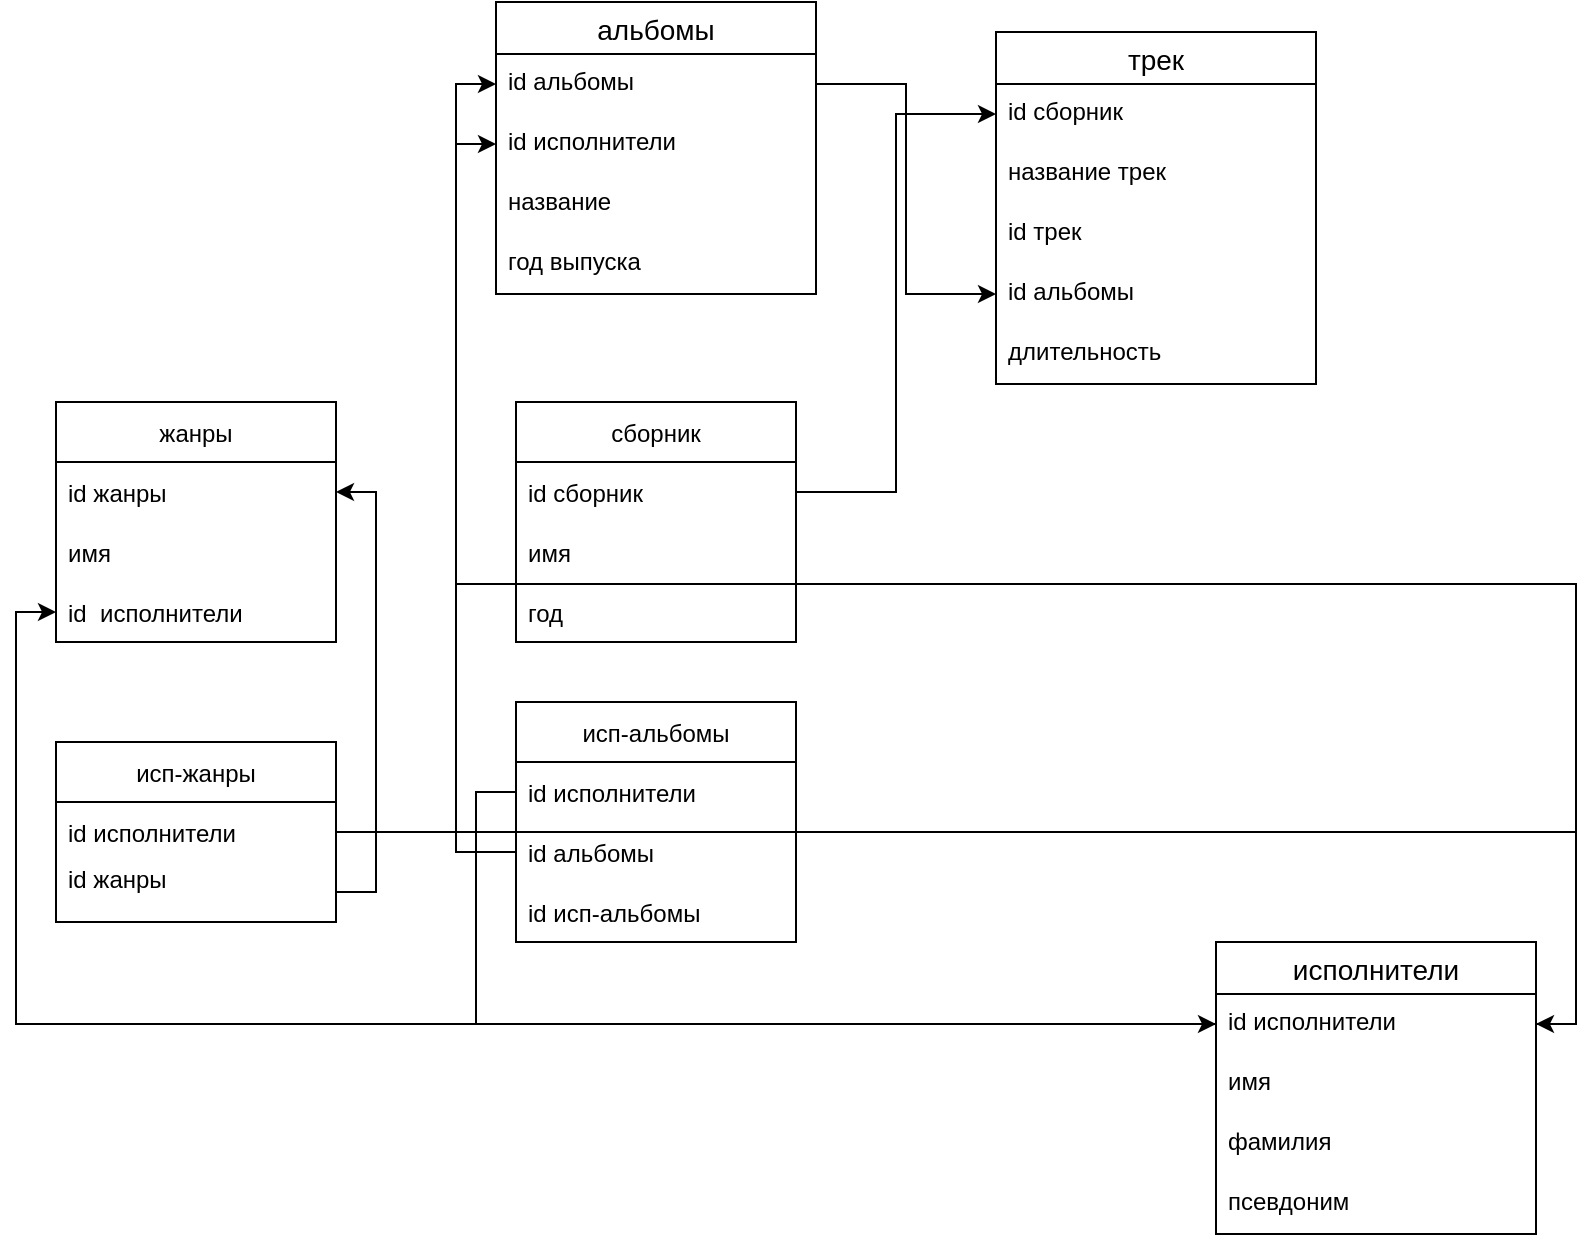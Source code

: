 <mxfile version="16.5.3" type="device"><diagram id="m_ngt21zJjaqvxrtlS8N" name="Page-1"><mxGraphModel dx="1756" dy="633" grid="1" gridSize="10" guides="1" tooltips="1" connect="1" arrows="1" fold="1" page="1" pageScale="1" pageWidth="827" pageHeight="1169" math="0" shadow="0"><root><mxCell id="0"/><mxCell id="1" parent="0"/><mxCell id="5cn17rSswvAOrcBsLiiH-7" value="исполнители" style="swimlane;fontStyle=0;childLayout=stackLayout;horizontal=1;startSize=26;horizontalStack=0;resizeParent=1;resizeParentMax=0;resizeLast=0;collapsible=1;marginBottom=0;align=center;fontSize=14;" parent="1" vertex="1"><mxGeometry x="600" y="490" width="160" height="146" as="geometry"/></mxCell><mxCell id="5cn17rSswvAOrcBsLiiH-8" value="id исполнители" style="text;strokeColor=none;fillColor=none;spacingLeft=4;spacingRight=4;overflow=hidden;rotatable=0;points=[[0,0.5],[1,0.5]];portConstraint=eastwest;fontSize=12;" parent="5cn17rSswvAOrcBsLiiH-7" vertex="1"><mxGeometry y="26" width="160" height="30" as="geometry"/></mxCell><mxCell id="5cn17rSswvAOrcBsLiiH-9" value="имя&#10;" style="text;strokeColor=none;fillColor=none;spacingLeft=4;spacingRight=4;overflow=hidden;rotatable=0;points=[[0,0.5],[1,0.5]];portConstraint=eastwest;fontSize=12;" parent="5cn17rSswvAOrcBsLiiH-7" vertex="1"><mxGeometry y="56" width="160" height="30" as="geometry"/></mxCell><mxCell id="5cn17rSswvAOrcBsLiiH-10" value="фамилия" style="text;strokeColor=none;fillColor=none;spacingLeft=4;spacingRight=4;overflow=hidden;rotatable=0;points=[[0,0.5],[1,0.5]];portConstraint=eastwest;fontSize=12;" parent="5cn17rSswvAOrcBsLiiH-7" vertex="1"><mxGeometry y="86" width="160" height="30" as="geometry"/></mxCell><mxCell id="5cn17rSswvAOrcBsLiiH-12" value="псевдоним" style="text;strokeColor=none;fillColor=none;spacingLeft=4;spacingRight=4;overflow=hidden;rotatable=0;points=[[0,0.5],[1,0.5]];portConstraint=eastwest;fontSize=12;" parent="5cn17rSswvAOrcBsLiiH-7" vertex="1"><mxGeometry y="116" width="160" height="30" as="geometry"/></mxCell><mxCell id="5cn17rSswvAOrcBsLiiH-13" value="альбомы" style="swimlane;fontStyle=0;childLayout=stackLayout;horizontal=1;startSize=26;horizontalStack=0;resizeParent=1;resizeParentMax=0;resizeLast=0;collapsible=1;marginBottom=0;align=center;fontSize=14;" parent="1" vertex="1"><mxGeometry x="240" y="20" width="160" height="146" as="geometry"/></mxCell><mxCell id="5cn17rSswvAOrcBsLiiH-14" value="id альбомы" style="text;strokeColor=none;fillColor=none;spacingLeft=4;spacingRight=4;overflow=hidden;rotatable=0;points=[[0,0.5],[1,0.5]];portConstraint=eastwest;fontSize=12;" parent="5cn17rSswvAOrcBsLiiH-13" vertex="1"><mxGeometry y="26" width="160" height="30" as="geometry"/></mxCell><mxCell id="5cn17rSswvAOrcBsLiiH-17" value="id исполнители" style="text;strokeColor=none;fillColor=none;spacingLeft=4;spacingRight=4;overflow=hidden;rotatable=0;points=[[0,0.5],[1,0.5]];portConstraint=eastwest;fontSize=12;" parent="5cn17rSswvAOrcBsLiiH-13" vertex="1"><mxGeometry y="56" width="160" height="30" as="geometry"/></mxCell><mxCell id="5cn17rSswvAOrcBsLiiH-15" value="название" style="text;strokeColor=none;fillColor=none;spacingLeft=4;spacingRight=4;overflow=hidden;rotatable=0;points=[[0,0.5],[1,0.5]];portConstraint=eastwest;fontSize=12;" parent="5cn17rSswvAOrcBsLiiH-13" vertex="1"><mxGeometry y="86" width="160" height="30" as="geometry"/></mxCell><mxCell id="5cn17rSswvAOrcBsLiiH-16" value="год выпуска" style="text;strokeColor=none;fillColor=none;spacingLeft=4;spacingRight=4;overflow=hidden;rotatable=0;points=[[0,0.5],[1,0.5]];portConstraint=eastwest;fontSize=12;" parent="5cn17rSswvAOrcBsLiiH-13" vertex="1"><mxGeometry y="116" width="160" height="30" as="geometry"/></mxCell><mxCell id="5cn17rSswvAOrcBsLiiH-18" value="трек" style="swimlane;fontStyle=0;childLayout=stackLayout;horizontal=1;startSize=26;horizontalStack=0;resizeParent=1;resizeParentMax=0;resizeLast=0;collapsible=1;marginBottom=0;align=center;fontSize=14;" parent="1" vertex="1"><mxGeometry x="490" y="35" width="160" height="176" as="geometry"/></mxCell><mxCell id="1Oi08fSnkWfHbJEzWsvo-13" value="id сборник" style="text;strokeColor=none;fillColor=none;spacingLeft=4;spacingRight=4;overflow=hidden;rotatable=0;points=[[0,0.5],[1,0.5]];portConstraint=eastwest;fontSize=12;" vertex="1" parent="5cn17rSswvAOrcBsLiiH-18"><mxGeometry y="26" width="160" height="30" as="geometry"/></mxCell><mxCell id="5cn17rSswvAOrcBsLiiH-21" value="название трек" style="text;strokeColor=none;fillColor=none;spacingLeft=4;spacingRight=4;overflow=hidden;rotatable=0;points=[[0,0.5],[1,0.5]];portConstraint=eastwest;fontSize=12;" parent="5cn17rSswvAOrcBsLiiH-18" vertex="1"><mxGeometry y="56" width="160" height="30" as="geometry"/></mxCell><mxCell id="5cn17rSswvAOrcBsLiiH-19" value="id трек" style="text;strokeColor=none;fillColor=none;spacingLeft=4;spacingRight=4;overflow=hidden;rotatable=0;points=[[0,0.5],[1,0.5]];portConstraint=eastwest;fontSize=12;" parent="5cn17rSswvAOrcBsLiiH-18" vertex="1"><mxGeometry y="86" width="160" height="30" as="geometry"/></mxCell><mxCell id="5cn17rSswvAOrcBsLiiH-20" value="id альбомы" style="text;strokeColor=none;fillColor=none;spacingLeft=4;spacingRight=4;overflow=hidden;rotatable=0;points=[[0,0.5],[1,0.5]];portConstraint=eastwest;fontSize=12;" parent="5cn17rSswvAOrcBsLiiH-18" vertex="1"><mxGeometry y="116" width="160" height="30" as="geometry"/></mxCell><mxCell id="5cn17rSswvAOrcBsLiiH-22" value="длительность" style="text;strokeColor=none;fillColor=none;spacingLeft=4;spacingRight=4;overflow=hidden;rotatable=0;points=[[0,0.5],[1,0.5]];portConstraint=eastwest;fontSize=12;" parent="5cn17rSswvAOrcBsLiiH-18" vertex="1"><mxGeometry y="146" width="160" height="30" as="geometry"/></mxCell><mxCell id="5cn17rSswvAOrcBsLiiH-27" style="edgeStyle=orthogonalEdgeStyle;rounded=0;orthogonalLoop=1;jettySize=auto;html=1;exitX=1;exitY=0.5;exitDx=0;exitDy=0;entryX=0;entryY=0.5;entryDx=0;entryDy=0;" parent="1" source="5cn17rSswvAOrcBsLiiH-8" target="5cn17rSswvAOrcBsLiiH-17" edge="1"><mxGeometry relative="1" as="geometry"/></mxCell><mxCell id="5cn17rSswvAOrcBsLiiH-28" style="edgeStyle=orthogonalEdgeStyle;rounded=0;orthogonalLoop=1;jettySize=auto;html=1;exitX=1;exitY=0.5;exitDx=0;exitDy=0;entryX=0;entryY=0.5;entryDx=0;entryDy=0;" parent="1" source="5cn17rSswvAOrcBsLiiH-14" target="5cn17rSswvAOrcBsLiiH-20" edge="1"><mxGeometry relative="1" as="geometry"/></mxCell><mxCell id="1Oi08fSnkWfHbJEzWsvo-2" value="жанры" style="swimlane;fontStyle=0;childLayout=stackLayout;horizontal=1;startSize=30;horizontalStack=0;resizeParent=1;resizeParentMax=0;resizeLast=0;collapsible=1;marginBottom=0;" vertex="1" parent="1"><mxGeometry x="20" y="220" width="140" height="120" as="geometry"/></mxCell><mxCell id="1Oi08fSnkWfHbJEzWsvo-3" value="id жанры" style="text;strokeColor=none;fillColor=none;align=left;verticalAlign=middle;spacingLeft=4;spacingRight=4;overflow=hidden;points=[[0,0.5],[1,0.5]];portConstraint=eastwest;rotatable=0;" vertex="1" parent="1Oi08fSnkWfHbJEzWsvo-2"><mxGeometry y="30" width="140" height="30" as="geometry"/></mxCell><mxCell id="1Oi08fSnkWfHbJEzWsvo-4" value="имя" style="text;strokeColor=none;fillColor=none;align=left;verticalAlign=middle;spacingLeft=4;spacingRight=4;overflow=hidden;points=[[0,0.5],[1,0.5]];portConstraint=eastwest;rotatable=0;" vertex="1" parent="1Oi08fSnkWfHbJEzWsvo-2"><mxGeometry y="60" width="140" height="30" as="geometry"/></mxCell><mxCell id="1Oi08fSnkWfHbJEzWsvo-5" value="id  исполнители" style="text;strokeColor=none;fillColor=none;align=left;verticalAlign=middle;spacingLeft=4;spacingRight=4;overflow=hidden;points=[[0,0.5],[1,0.5]];portConstraint=eastwest;rotatable=0;" vertex="1" parent="1Oi08fSnkWfHbJEzWsvo-2"><mxGeometry y="90" width="140" height="30" as="geometry"/></mxCell><mxCell id="1Oi08fSnkWfHbJEzWsvo-8" style="edgeStyle=orthogonalEdgeStyle;rounded=0;orthogonalLoop=1;jettySize=auto;html=1;exitX=0;exitY=0.5;exitDx=0;exitDy=0;entryX=0;entryY=0.5;entryDx=0;entryDy=0;" edge="1" parent="1" source="5cn17rSswvAOrcBsLiiH-8" target="1Oi08fSnkWfHbJEzWsvo-5"><mxGeometry relative="1" as="geometry"/></mxCell><mxCell id="1Oi08fSnkWfHbJEzWsvo-9" value="сборник" style="swimlane;fontStyle=0;childLayout=stackLayout;horizontal=1;startSize=30;horizontalStack=0;resizeParent=1;resizeParentMax=0;resizeLast=0;collapsible=1;marginBottom=0;" vertex="1" parent="1"><mxGeometry x="250" y="220" width="140" height="120" as="geometry"/></mxCell><mxCell id="1Oi08fSnkWfHbJEzWsvo-10" value="id сборник" style="text;strokeColor=none;fillColor=none;align=left;verticalAlign=middle;spacingLeft=4;spacingRight=4;overflow=hidden;points=[[0,0.5],[1,0.5]];portConstraint=eastwest;rotatable=0;" vertex="1" parent="1Oi08fSnkWfHbJEzWsvo-9"><mxGeometry y="30" width="140" height="30" as="geometry"/></mxCell><mxCell id="1Oi08fSnkWfHbJEzWsvo-11" value="имя" style="text;strokeColor=none;fillColor=none;align=left;verticalAlign=middle;spacingLeft=4;spacingRight=4;overflow=hidden;points=[[0,0.5],[1,0.5]];portConstraint=eastwest;rotatable=0;" vertex="1" parent="1Oi08fSnkWfHbJEzWsvo-9"><mxGeometry y="60" width="140" height="30" as="geometry"/></mxCell><mxCell id="1Oi08fSnkWfHbJEzWsvo-12" value="год" style="text;strokeColor=none;fillColor=none;align=left;verticalAlign=middle;spacingLeft=4;spacingRight=4;overflow=hidden;points=[[0,0.5],[1,0.5]];portConstraint=eastwest;rotatable=0;" vertex="1" parent="1Oi08fSnkWfHbJEzWsvo-9"><mxGeometry y="90" width="140" height="30" as="geometry"/></mxCell><mxCell id="1Oi08fSnkWfHbJEzWsvo-14" style="edgeStyle=orthogonalEdgeStyle;rounded=0;orthogonalLoop=1;jettySize=auto;html=1;exitX=1;exitY=0.5;exitDx=0;exitDy=0;entryX=0;entryY=0.5;entryDx=0;entryDy=0;" edge="1" parent="1" source="1Oi08fSnkWfHbJEzWsvo-10" target="1Oi08fSnkWfHbJEzWsvo-13"><mxGeometry relative="1" as="geometry"/></mxCell><mxCell id="1Oi08fSnkWfHbJEzWsvo-15" value="исп-жанры" style="swimlane;fontStyle=0;childLayout=stackLayout;horizontal=1;startSize=30;horizontalStack=0;resizeParent=1;resizeParentMax=0;resizeLast=0;collapsible=1;marginBottom=0;" vertex="1" parent="1"><mxGeometry x="20" y="390" width="140" height="90" as="geometry"/></mxCell><mxCell id="1Oi08fSnkWfHbJEzWsvo-16" value="id исполнители" style="text;strokeColor=none;fillColor=none;align=left;verticalAlign=middle;spacingLeft=4;spacingRight=4;overflow=hidden;points=[[0,0.5],[1,0.5]];portConstraint=eastwest;rotatable=0;" vertex="1" parent="1Oi08fSnkWfHbJEzWsvo-15"><mxGeometry y="30" width="140" height="30" as="geometry"/></mxCell><mxCell id="1Oi08fSnkWfHbJEzWsvo-18" value="id жанры&#10;" style="text;strokeColor=none;fillColor=none;align=left;verticalAlign=middle;spacingLeft=4;spacingRight=4;overflow=hidden;points=[[0,0.5],[1,0.5]];portConstraint=eastwest;rotatable=0;" vertex="1" parent="1Oi08fSnkWfHbJEzWsvo-15"><mxGeometry y="60" width="140" height="30" as="geometry"/></mxCell><mxCell id="1Oi08fSnkWfHbJEzWsvo-19" style="edgeStyle=orthogonalEdgeStyle;rounded=0;orthogonalLoop=1;jettySize=auto;html=1;exitX=1;exitY=0.5;exitDx=0;exitDy=0;entryX=1;entryY=0.5;entryDx=0;entryDy=0;" edge="1" parent="1" source="1Oi08fSnkWfHbJEzWsvo-16" target="5cn17rSswvAOrcBsLiiH-8"><mxGeometry relative="1" as="geometry"/></mxCell><mxCell id="1Oi08fSnkWfHbJEzWsvo-20" style="edgeStyle=orthogonalEdgeStyle;rounded=0;orthogonalLoop=1;jettySize=auto;html=1;exitX=1;exitY=0.5;exitDx=0;exitDy=0;entryX=1;entryY=0.5;entryDx=0;entryDy=0;" edge="1" parent="1" source="1Oi08fSnkWfHbJEzWsvo-18" target="1Oi08fSnkWfHbJEzWsvo-3"><mxGeometry relative="1" as="geometry"/></mxCell><mxCell id="1Oi08fSnkWfHbJEzWsvo-21" value="исп-альбомы" style="swimlane;fontStyle=0;childLayout=stackLayout;horizontal=1;startSize=30;horizontalStack=0;resizeParent=1;resizeParentMax=0;resizeLast=0;collapsible=1;marginBottom=0;" vertex="1" parent="1"><mxGeometry x="250" y="370" width="140" height="120" as="geometry"/></mxCell><mxCell id="1Oi08fSnkWfHbJEzWsvo-22" value="id исполнители" style="text;strokeColor=none;fillColor=none;align=left;verticalAlign=middle;spacingLeft=4;spacingRight=4;overflow=hidden;points=[[0,0.5],[1,0.5]];portConstraint=eastwest;rotatable=0;" vertex="1" parent="1Oi08fSnkWfHbJEzWsvo-21"><mxGeometry y="30" width="140" height="30" as="geometry"/></mxCell><mxCell id="1Oi08fSnkWfHbJEzWsvo-23" value="id альбомы" style="text;strokeColor=none;fillColor=none;align=left;verticalAlign=middle;spacingLeft=4;spacingRight=4;overflow=hidden;points=[[0,0.5],[1,0.5]];portConstraint=eastwest;rotatable=0;" vertex="1" parent="1Oi08fSnkWfHbJEzWsvo-21"><mxGeometry y="60" width="140" height="30" as="geometry"/></mxCell><mxCell id="1Oi08fSnkWfHbJEzWsvo-24" value="id исп-альбомы" style="text;strokeColor=none;fillColor=none;align=left;verticalAlign=middle;spacingLeft=4;spacingRight=4;overflow=hidden;points=[[0,0.5],[1,0.5]];portConstraint=eastwest;rotatable=0;" vertex="1" parent="1Oi08fSnkWfHbJEzWsvo-21"><mxGeometry y="90" width="140" height="30" as="geometry"/></mxCell><mxCell id="1Oi08fSnkWfHbJEzWsvo-29" style="edgeStyle=orthogonalEdgeStyle;rounded=0;orthogonalLoop=1;jettySize=auto;html=1;exitX=0;exitY=0.5;exitDx=0;exitDy=0;entryX=0;entryY=0.5;entryDx=0;entryDy=0;" edge="1" parent="1" source="1Oi08fSnkWfHbJEzWsvo-22" target="5cn17rSswvAOrcBsLiiH-8"><mxGeometry relative="1" as="geometry"/></mxCell><mxCell id="1Oi08fSnkWfHbJEzWsvo-30" style="edgeStyle=orthogonalEdgeStyle;rounded=0;orthogonalLoop=1;jettySize=auto;html=1;exitX=0;exitY=0.5;exitDx=0;exitDy=0;entryX=0;entryY=0.5;entryDx=0;entryDy=0;" edge="1" parent="1" source="1Oi08fSnkWfHbJEzWsvo-23" target="5cn17rSswvAOrcBsLiiH-14"><mxGeometry relative="1" as="geometry"/></mxCell></root></mxGraphModel></diagram></mxfile>